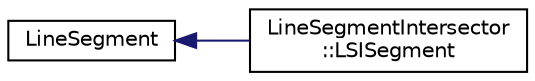 digraph "Graphical Class Hierarchy"
{
  edge [fontname="Helvetica",fontsize="10",labelfontname="Helvetica",labelfontsize="10"];
  node [fontname="Helvetica",fontsize="10",shape=record];
  rankdir="LR";
  Node0 [label="LineSegment",height=0.2,width=0.4,color="black", fillcolor="white", style="filled",URL="$classLineSegment.html",tooltip="Class for line segments. "];
  Node0 -> Node1 [dir="back",color="midnightblue",fontsize="10",style="solid",fontname="Helvetica"];
  Node1 [label="LineSegmentIntersector\l::LSISegment",height=0.2,width=0.4,color="black", fillcolor="white", style="filled",URL="$classLineSegmentIntersector_1_1LSISegment.html"];
}
